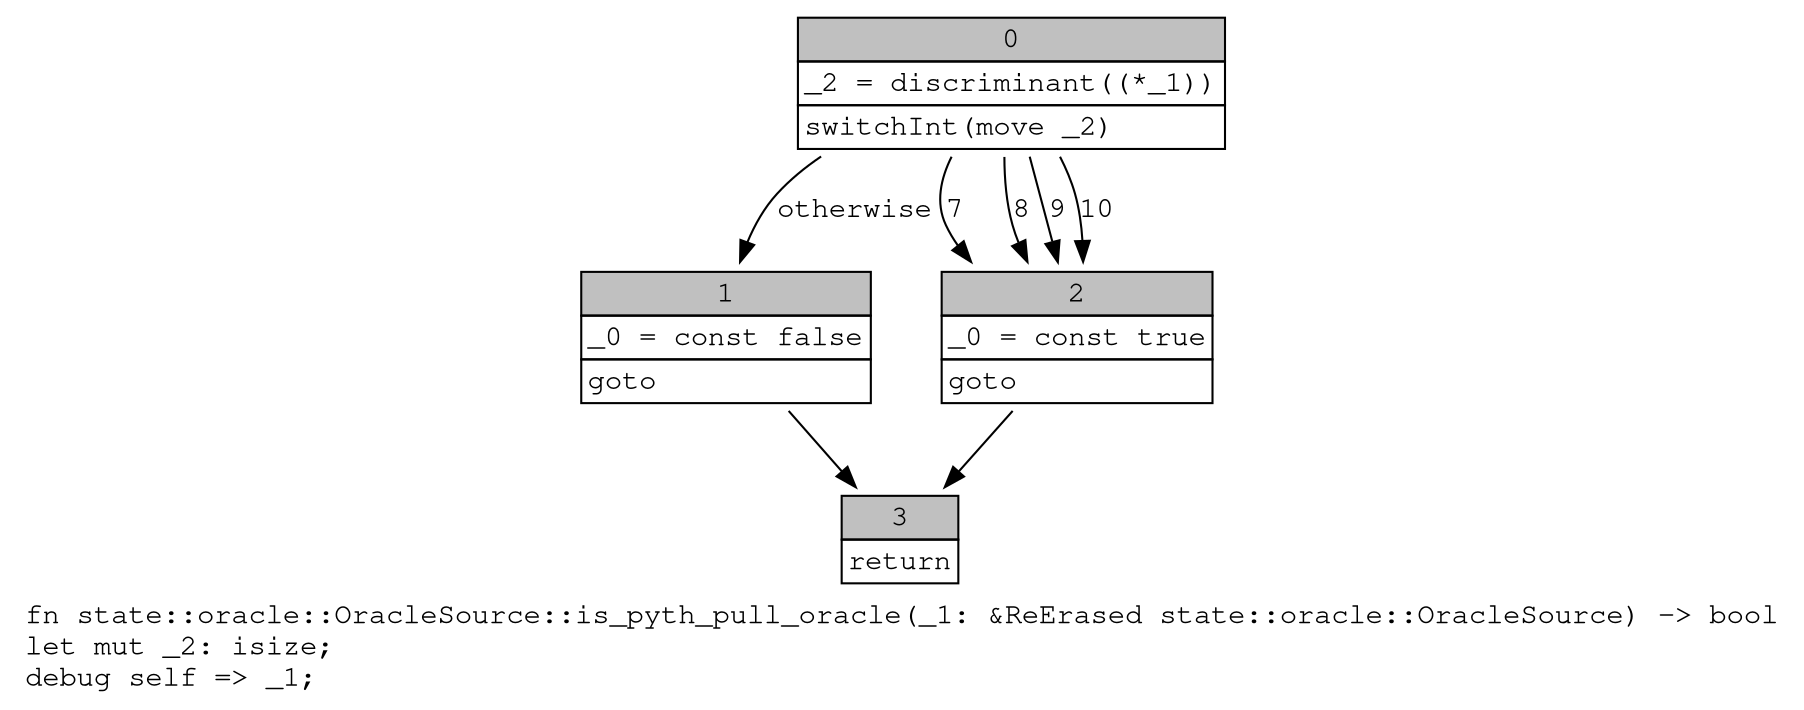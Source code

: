 digraph Mir_0_3504 {
    graph [fontname="Courier, monospace"];
    node [fontname="Courier, monospace"];
    edge [fontname="Courier, monospace"];
    label=<fn state::oracle::OracleSource::is_pyth_pull_oracle(_1: &amp;ReErased state::oracle::OracleSource) -&gt; bool<br align="left"/>let mut _2: isize;<br align="left"/>debug self =&gt; _1;<br align="left"/>>;
    bb0__0_3504 [shape="none", label=<<table border="0" cellborder="1" cellspacing="0"><tr><td bgcolor="gray" align="center" colspan="1">0</td></tr><tr><td align="left" balign="left">_2 = discriminant((*_1))<br/></td></tr><tr><td align="left">switchInt(move _2)</td></tr></table>>];
    bb1__0_3504 [shape="none", label=<<table border="0" cellborder="1" cellspacing="0"><tr><td bgcolor="gray" align="center" colspan="1">1</td></tr><tr><td align="left" balign="left">_0 = const false<br/></td></tr><tr><td align="left">goto</td></tr></table>>];
    bb2__0_3504 [shape="none", label=<<table border="0" cellborder="1" cellspacing="0"><tr><td bgcolor="gray" align="center" colspan="1">2</td></tr><tr><td align="left" balign="left">_0 = const true<br/></td></tr><tr><td align="left">goto</td></tr></table>>];
    bb3__0_3504 [shape="none", label=<<table border="0" cellborder="1" cellspacing="0"><tr><td bgcolor="gray" align="center" colspan="1">3</td></tr><tr><td align="left">return</td></tr></table>>];
    bb0__0_3504 -> bb2__0_3504 [label="7"];
    bb0__0_3504 -> bb2__0_3504 [label="8"];
    bb0__0_3504 -> bb2__0_3504 [label="9"];
    bb0__0_3504 -> bb2__0_3504 [label="10"];
    bb0__0_3504 -> bb1__0_3504 [label="otherwise"];
    bb1__0_3504 -> bb3__0_3504 [label=""];
    bb2__0_3504 -> bb3__0_3504 [label=""];
}
